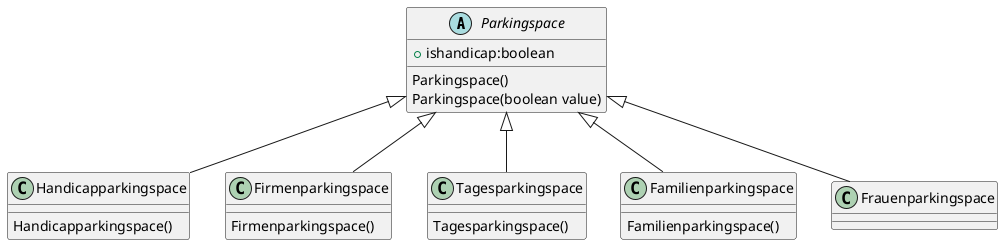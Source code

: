 //Vorschläge sind willkommen =)

//DO TO: Die Implementierung des UML Diagramm für die Parkingspace.


@startuml
'https://plantuml.com/class-diagram

abstract Parkingspace{

   +ishandicap:boolean

   Parkingspace()
   Parkingspace(boolean value)

}

class Handicapparkingspace{

   Handicapparkingspace()

}

class Firmenparkingspace{

    Firmenparkingspace()
}

class Tagesparkingspace{

    Tagesparkingspace()
}

class Familienparkingspace{

    Familienparkingspace()
}



Parkingspace<|--Handicapparkingspace
Parkingspace<|--Firmenparkingspace
Parkingspace<|--Tagesparkingspace
Parkingspace<|--Familienparkingspace
Parkingspace<|--Frauenparkingspace


@enduml

